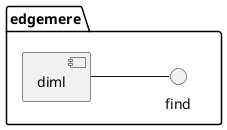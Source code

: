 @startuml
left to right direction


    package "edgemere" as edgemere {
 component "diml" as edgemerediml
 interface "find" as edgemeredimlfind
edgemerediml -- edgemeredimlfind
}

    














































@enduml
